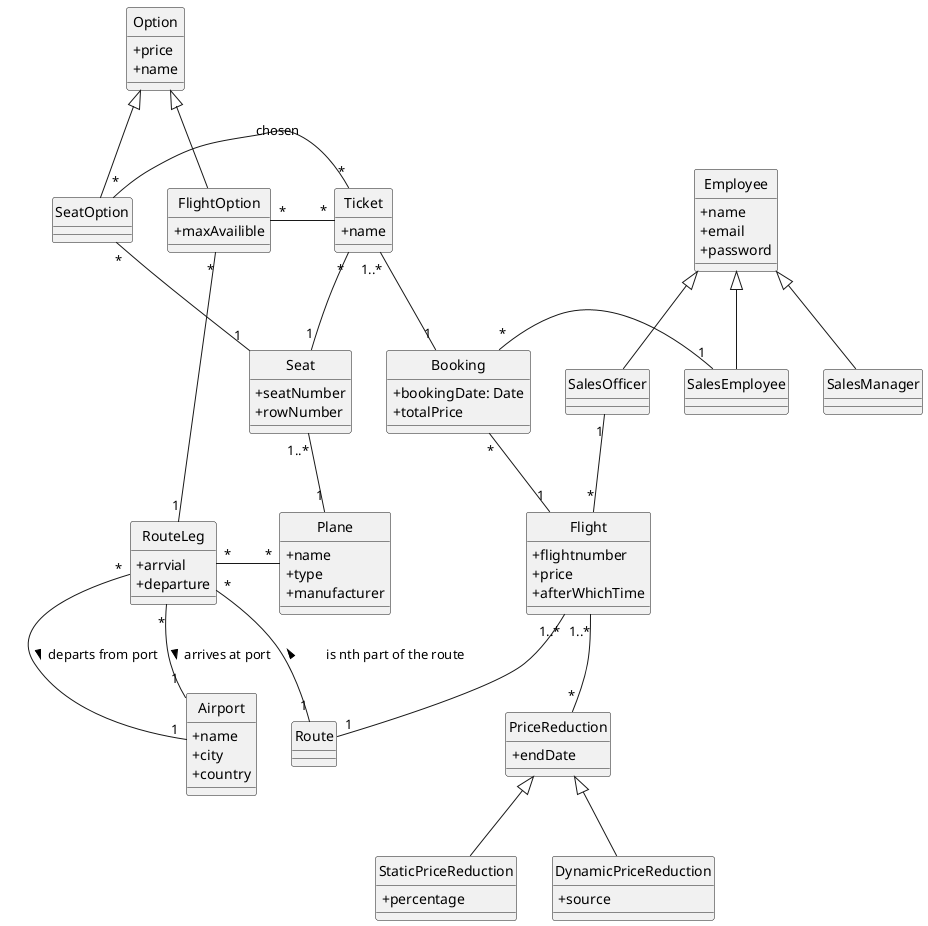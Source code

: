 @startuml test
skinparam classAttributeIconSize 0
skinparam componentStyle uml2
'left to right direction
hide circle

class Flight {
    +flightnumber
    +price
    +afterWhichTime
}

class PriceReduction {
    +endDate
}
together {
    class StaticPriceReduction extends PriceReduction {
        +percentage
    }

    class DynamicPriceReduction extends PriceReduction {
        +source
    }
}

together {
    class Route {
    }

    class RouteLeg {
        +arrvial
        +departure
    }

    class Airport {
        +name
        +city
        +country
    }
}


class Booking {
    +bookingDate: Date
    +totalPrice
}

class Ticket {
    +name
}

class Plane {
    +name
    +type
    +manufacturer
}

class Seat {
    +seatNumber
    +rowNumber
}

class Option {
    +price
    +name
}

class SeatOption extends Option

class FlightOption extends Option {
    +maxAvailible
}


class Employee {
    +name
    +email
    +password
}

together {
    class SalesManager extends Employee
    class SalesEmployee extends Employee
    class SalesOfficer extends Employee
}



Booking "*" -- "1" Flight
SalesOfficer "1" - "*" Flight: \t\t\t
SalesEmployee "1" - "*" Booking: \t
Ticket "1..*" -- "1" Booking
Flight "1..*" -- "1" Route
RouteLeg "*" -- "1" Airport: arrives at port >
RouteLeg "*" -- "1" Airport: departs from port >
Flight "1..*" - "*" PriceReduction
SeatOption "*" -- "1" Seat: \t
SeatOption "*" - "*" Ticket: chosen
Plane "1" -u- "1..*" Seat: \t
RouteLeg "*" - "*" Plane: \t
Ticket "*" - "1" Seat: \t
FlightOption "*" - "1" RouteLeg
FlightOption "*" - "*" Ticket: \t
Route "1" -l- "*" RouteLeg: \tis nth part of the route\t\t >
Route -[hidden] PriceReduction: \t\t\t
'SalesManager -l[hidden] SalesEmployee: \t
SeatOption -r[hidden]- FlightOption
@enduml